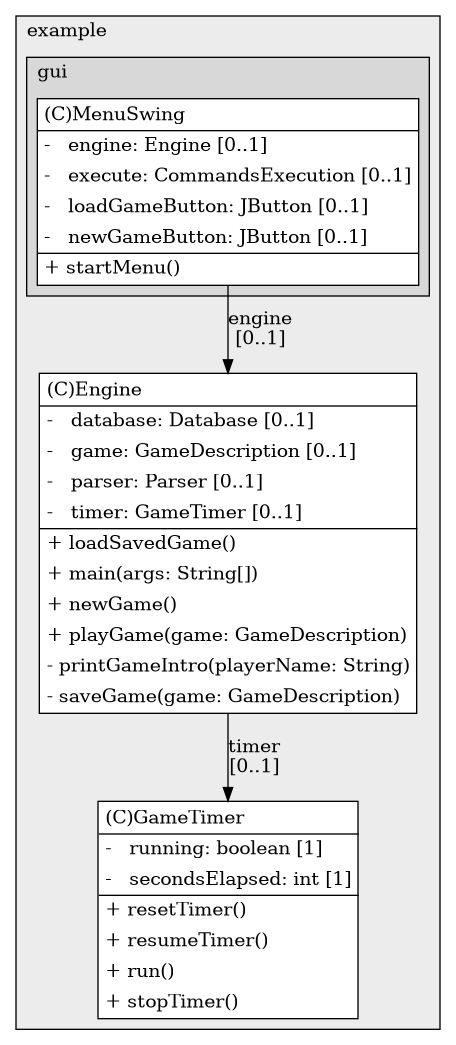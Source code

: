 @startuml

/' diagram meta data start
config=StructureConfiguration;
{
  "projectClassification": {
    "searchMode": "OpenProject", // OpenProject, AllProjects
    "includedProjects": "",
    "pathEndKeywords": "*.impl",
    "isClientPath": "",
    "isClientName": "",
    "isTestPath": "",
    "isTestName": "",
    "isMappingPath": "",
    "isMappingName": "",
    "isDataAccessPath": "",
    "isDataAccessName": "",
    "isDataStructurePath": "",
    "isDataStructureName": "",
    "isInterfaceStructuresPath": "",
    "isInterfaceStructuresName": "",
    "isEntryPointPath": "",
    "isEntryPointName": "",
    "treatFinalFieldsAsMandatory": false
  },
  "graphRestriction": {
    "classPackageExcludeFilter": "",
    "classPackageIncludeFilter": "",
    "classNameExcludeFilter": "",
    "classNameIncludeFilter": "",
    "methodNameExcludeFilter": "",
    "methodNameIncludeFilter": "",
    "removeByInheritance": "", // inheritance/annotation based filtering is done in a second step
    "removeByAnnotation": "",
    "removeByClassPackage": "", // cleanup the graph after inheritance/annotation based filtering is done
    "removeByClassName": "",
    "cutMappings": false,
    "cutEnum": true,
    "cutTests": true,
    "cutClient": true,
    "cutDataAccess": false,
    "cutInterfaceStructures": false,
    "cutDataStructures": false,
    "cutGetterAndSetter": true,
    "cutConstructors": true
  },
  "graphTraversal": {
    "forwardDepth": 6,
    "backwardDepth": 6,
    "classPackageExcludeFilter": "",
    "classPackageIncludeFilter": "",
    "classNameExcludeFilter": "",
    "classNameIncludeFilter": "",
    "methodNameExcludeFilter": "",
    "methodNameIncludeFilter": "",
    "hideMappings": false,
    "hideDataStructures": false,
    "hidePrivateMethods": true,
    "hideInterfaceCalls": true, // indirection: implementation -> interface (is hidden) -> implementation
    "onlyShowApplicationEntryPoints": false, // root node is included
    "useMethodCallsForStructureDiagram": "ForwardOnly" // ForwardOnly, BothDirections, No
  },
  "details": {
    "aggregation": "GroupByClass", // ByClass, GroupByClass, None
    "showClassGenericTypes": true,
    "showMethods": true,
    "showMethodParameterNames": true,
    "showMethodParameterTypes": true,
    "showMethodReturnType": true,
    "showPackageLevels": 2,
    "showDetailedClassStructure": true
  },
  "rootClass": "org.example.GameTimer",
  "extensionCallbackMethod": "" // qualified.class.name#methodName - signature: public static String method(String)
}
diagram meta data end '/



digraph g {
    rankdir="TB"
    splines=polyline
    

'nodes 
subgraph cluster_1322970774 { 
   	label=example
	labeljust=l
	fillcolor="#ececec"
	style=filled
   
   Engine1526836320[
	label=<<TABLE BORDER="1" CELLBORDER="0" CELLPADDING="4" CELLSPACING="0">
<TR><TD ALIGN="LEFT" >(C)Engine</TD></TR>
<HR/>
<TR><TD ALIGN="LEFT" >-   database: Database [0..1]</TD></TR>
<TR><TD ALIGN="LEFT" >-   game: GameDescription [0..1]</TD></TR>
<TR><TD ALIGN="LEFT" >-   parser: Parser [0..1]</TD></TR>
<TR><TD ALIGN="LEFT" >-   timer: GameTimer [0..1]</TD></TR>
<HR/>
<TR><TD ALIGN="LEFT" >+ loadSavedGame()</TD></TR>
<TR><TD ALIGN="LEFT" >+ main(args: String[])</TD></TR>
<TR><TD ALIGN="LEFT" >+ newGame()</TD></TR>
<TR><TD ALIGN="LEFT" >+ playGame(game: GameDescription)</TD></TR>
<TR><TD ALIGN="LEFT" >- printGameIntro(playerName: String)</TD></TR>
<TR><TD ALIGN="LEFT" >- saveGame(game: GameDescription)</TD></TR>
</TABLE>>
	style=filled
	margin=0
	shape=plaintext
	fillcolor="#FFFFFF"
];

GameTimer1526836320[
	label=<<TABLE BORDER="1" CELLBORDER="0" CELLPADDING="4" CELLSPACING="0">
<TR><TD ALIGN="LEFT" >(C)GameTimer</TD></TR>
<HR/>
<TR><TD ALIGN="LEFT" >-   running: boolean [1]</TD></TR>
<TR><TD ALIGN="LEFT" >-   secondsElapsed: int [1]</TD></TR>
<HR/>
<TR><TD ALIGN="LEFT" >+ resetTimer()</TD></TR>
<TR><TD ALIGN="LEFT" >+ resumeTimer()</TD></TR>
<TR><TD ALIGN="LEFT" >+ run()</TD></TR>
<TR><TD ALIGN="LEFT" >+ stopTimer()</TD></TR>
</TABLE>>
	style=filled
	margin=0
	shape=plaintext
	fillcolor="#FFFFFF"
];

subgraph cluster_1944009033 { 
   	label=gui
	labeljust=l
	fillcolor="#d8d8d8"
	style=filled
   
   MenuSwing1873475245[
	label=<<TABLE BORDER="1" CELLBORDER="0" CELLPADDING="4" CELLSPACING="0">
<TR><TD ALIGN="LEFT" >(C)MenuSwing</TD></TR>
<HR/>
<TR><TD ALIGN="LEFT" >-   engine: Engine [0..1]</TD></TR>
<TR><TD ALIGN="LEFT" >-   execute: CommandsExecution [0..1]</TD></TR>
<TR><TD ALIGN="LEFT" >-   loadGameButton: JButton [0..1]</TD></TR>
<TR><TD ALIGN="LEFT" >-   newGameButton: JButton [0..1]</TD></TR>
<HR/>
<TR><TD ALIGN="LEFT" >+ startMenu()</TD></TR>
</TABLE>>
	style=filled
	margin=0
	shape=plaintext
	fillcolor="#FFFFFF"
];
} 
} 

'edges    
Engine1526836320 -> GameTimer1526836320[label="timer
[0..1]"];
MenuSwing1873475245 -> Engine1526836320[label="engine
[0..1]"];
    
}
@enduml